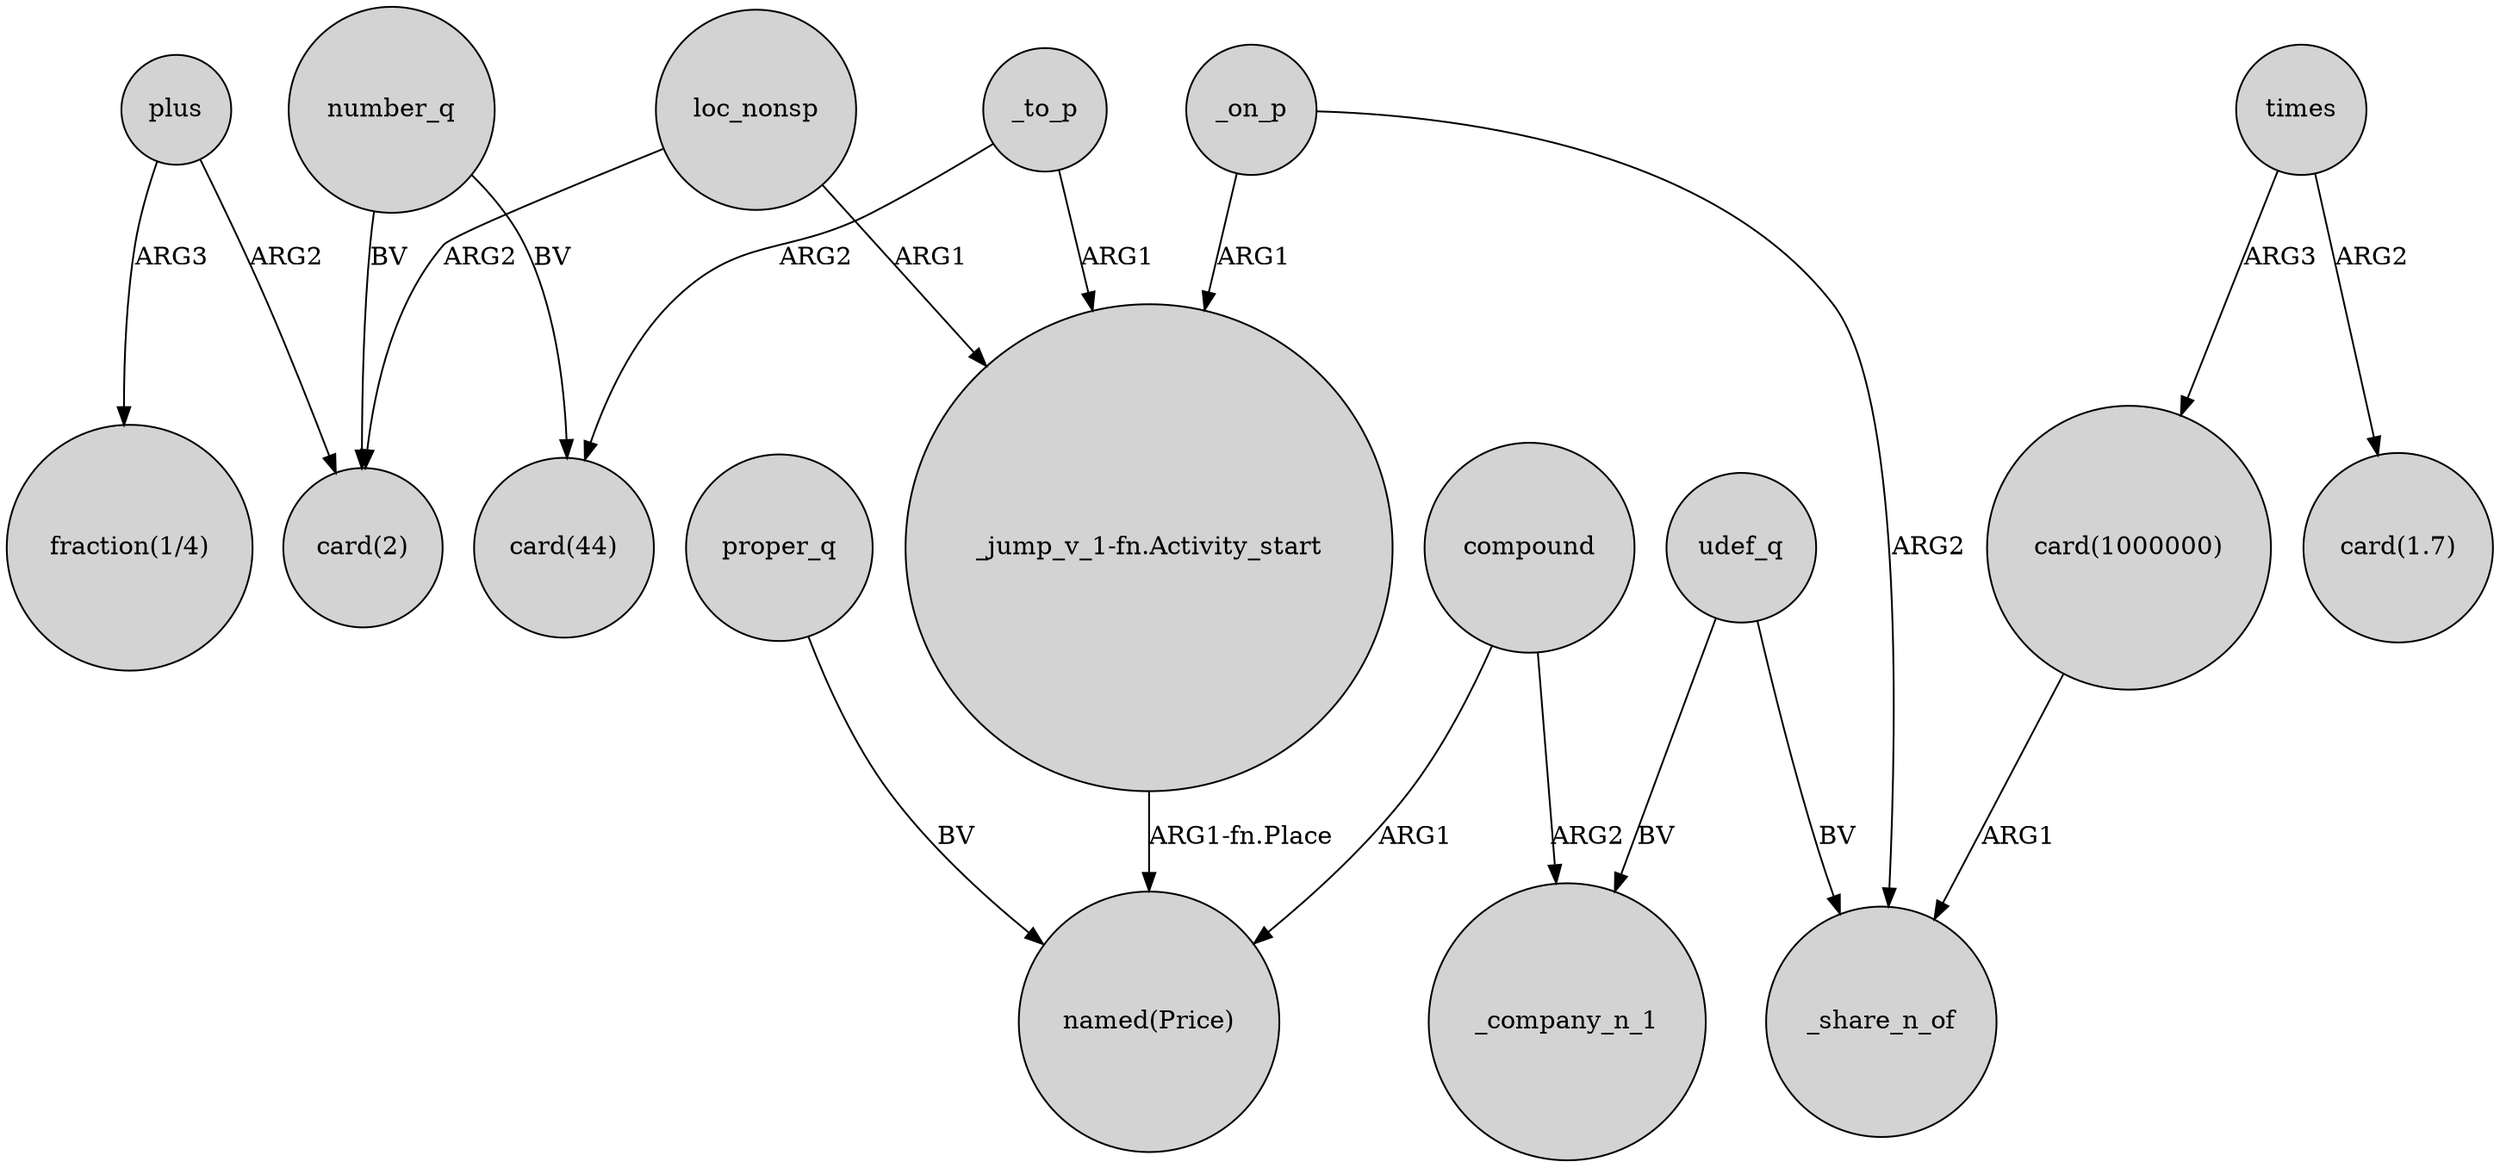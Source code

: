 digraph {
	node [shape=circle style=filled]
	number_q -> "card(2)" [label=BV]
	loc_nonsp -> "card(2)" [label=ARG2]
	compound -> _company_n_1 [label=ARG2]
	udef_q -> _company_n_1 [label=BV]
	times -> "card(1000000)" [label=ARG3]
	times -> "card(1.7)" [label=ARG2]
	"_jump_v_1-fn.Activity_start" -> "named(Price)" [label="ARG1-fn.Place"]
	number_q -> "card(44)" [label=BV]
	_to_p -> "card(44)" [label=ARG2]
	udef_q -> _share_n_of [label=BV]
	loc_nonsp -> "_jump_v_1-fn.Activity_start" [label=ARG1]
	"card(1000000)" -> _share_n_of [label=ARG1]
	_on_p -> "_jump_v_1-fn.Activity_start" [label=ARG1]
	plus -> "card(2)" [label=ARG2]
	compound -> "named(Price)" [label=ARG1]
	plus -> "fraction(1/4)" [label=ARG3]
	_to_p -> "_jump_v_1-fn.Activity_start" [label=ARG1]
	proper_q -> "named(Price)" [label=BV]
	_on_p -> _share_n_of [label=ARG2]
}
